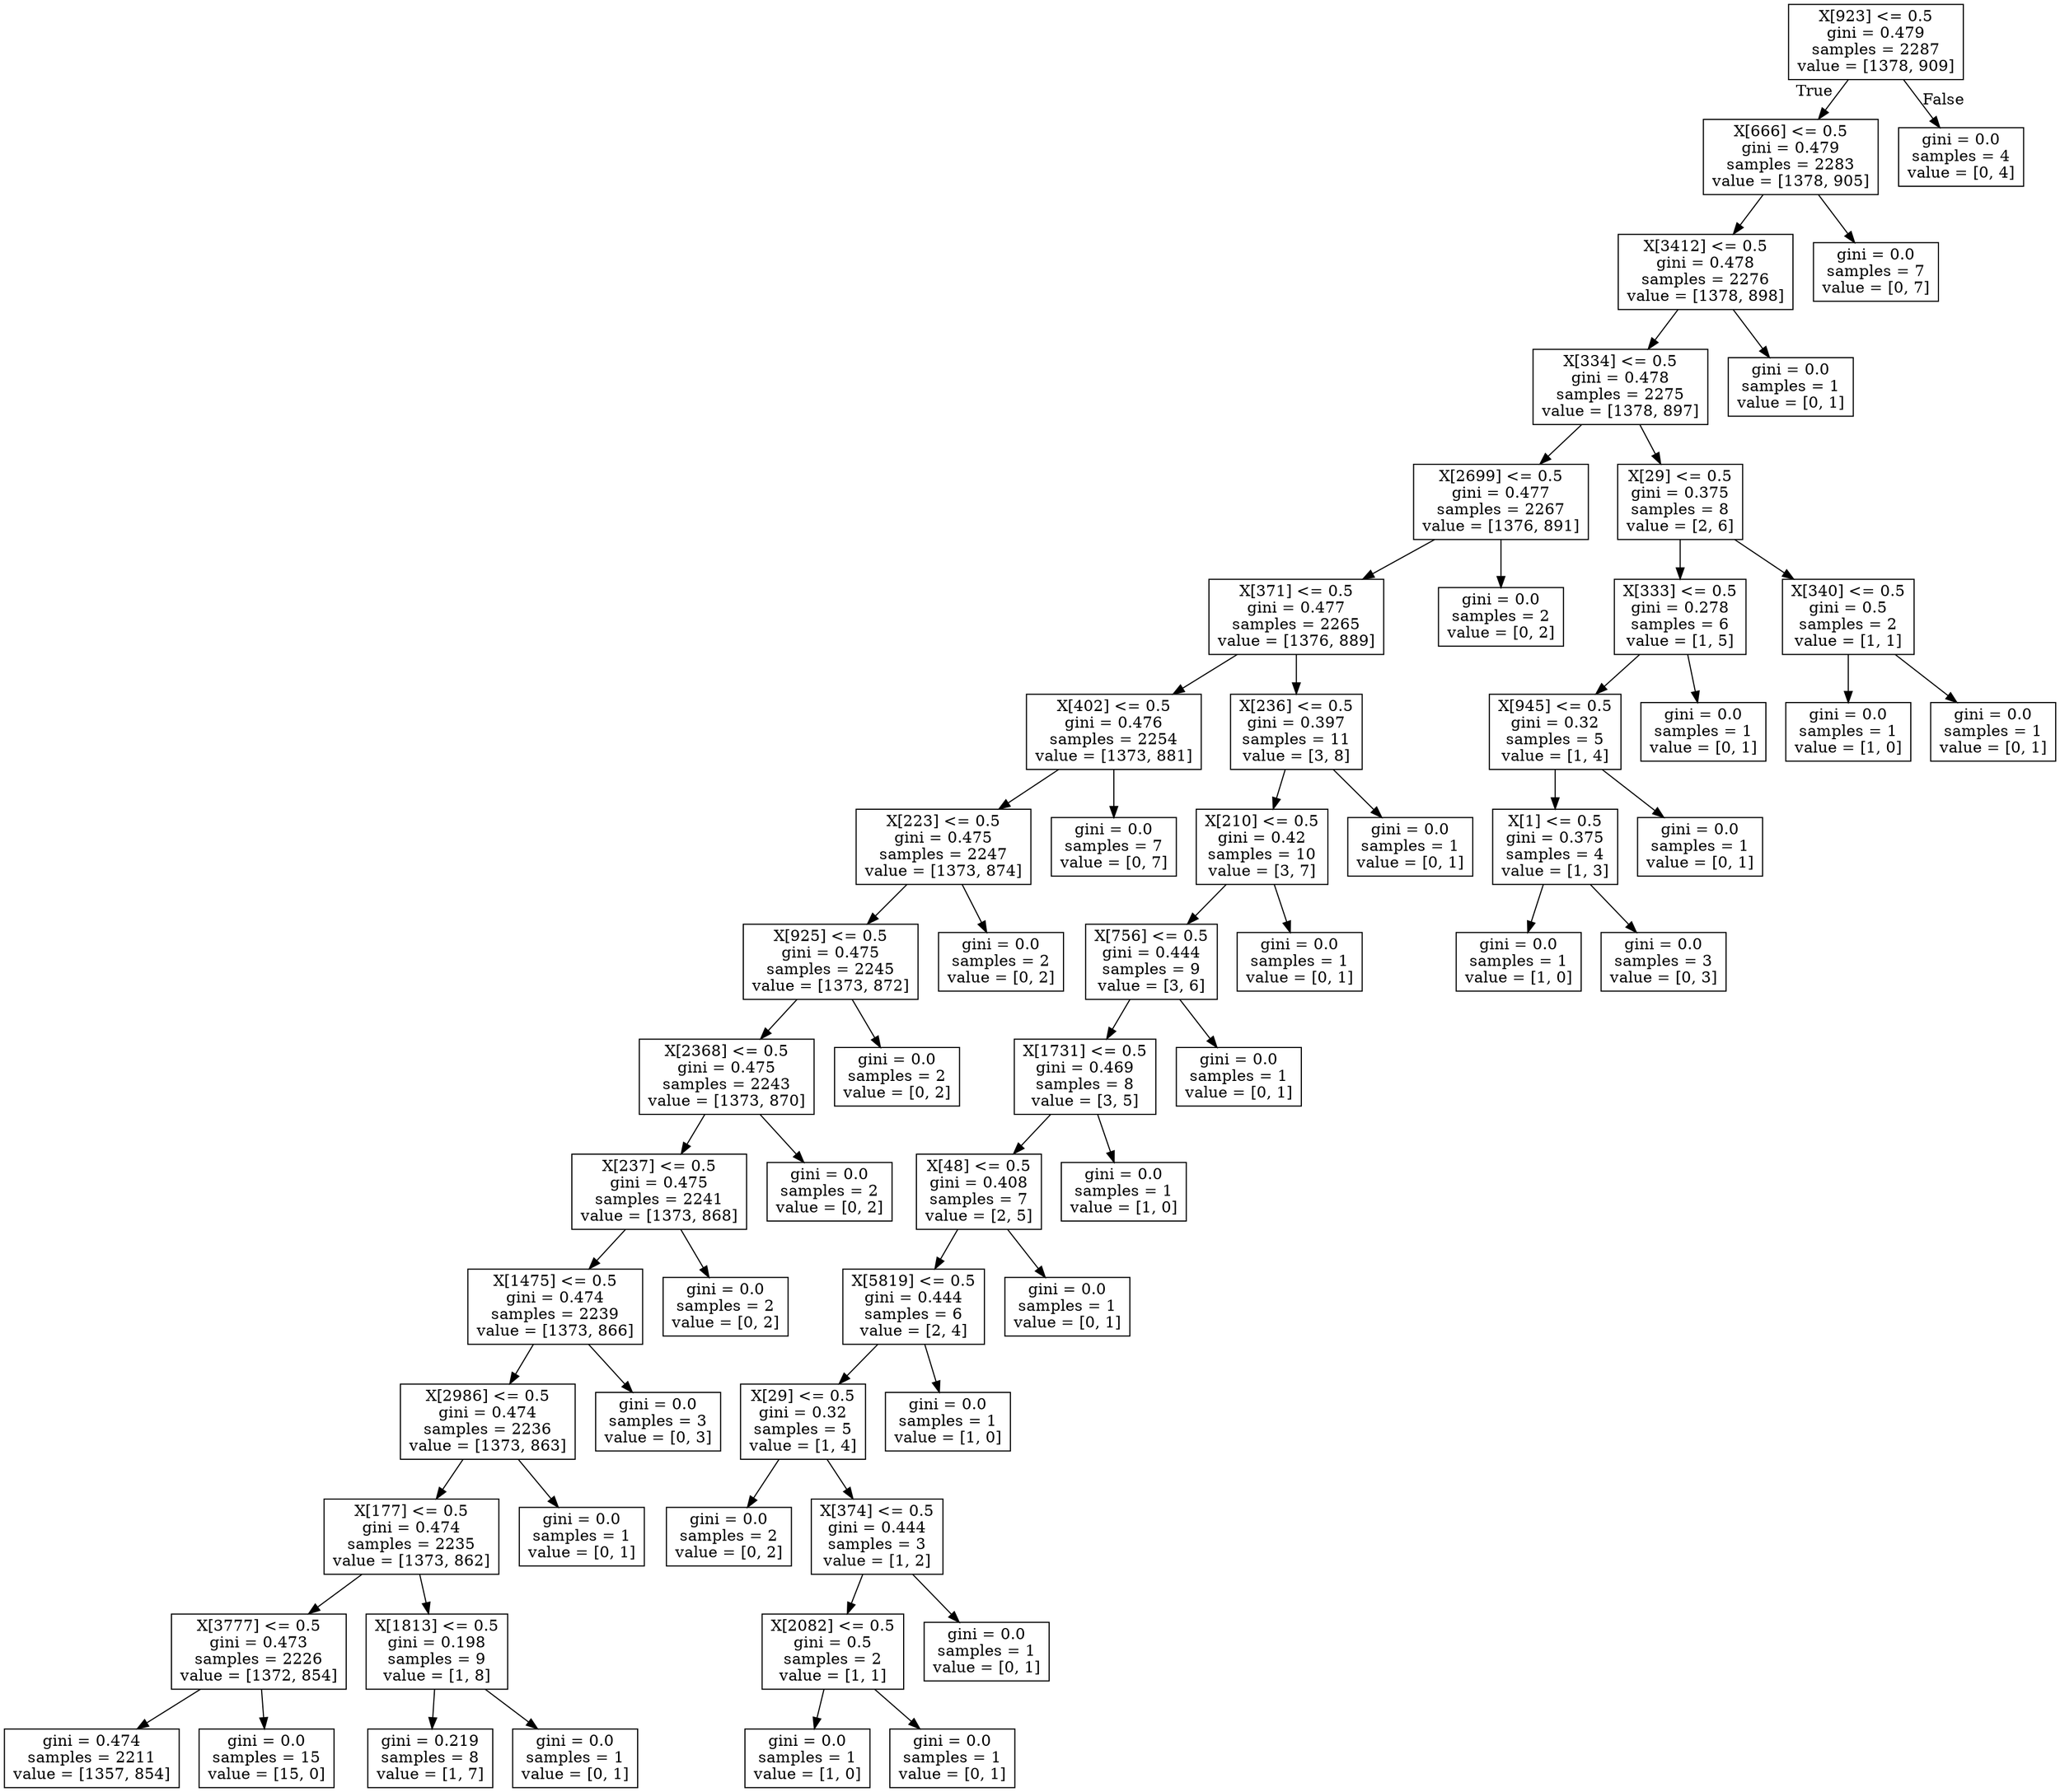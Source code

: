 digraph Tree {
node [shape=box] ;
0 [label="X[923] <= 0.5\ngini = 0.479\nsamples = 2287\nvalue = [1378, 909]"] ;
1 [label="X[666] <= 0.5\ngini = 0.479\nsamples = 2283\nvalue = [1378, 905]"] ;
0 -> 1 [labeldistance=2.5, labelangle=45, headlabel="True"] ;
2 [label="X[3412] <= 0.5\ngini = 0.478\nsamples = 2276\nvalue = [1378, 898]"] ;
1 -> 2 ;
3 [label="X[334] <= 0.5\ngini = 0.478\nsamples = 2275\nvalue = [1378, 897]"] ;
2 -> 3 ;
4 [label="X[2699] <= 0.5\ngini = 0.477\nsamples = 2267\nvalue = [1376, 891]"] ;
3 -> 4 ;
5 [label="X[371] <= 0.5\ngini = 0.477\nsamples = 2265\nvalue = [1376, 889]"] ;
4 -> 5 ;
6 [label="X[402] <= 0.5\ngini = 0.476\nsamples = 2254\nvalue = [1373, 881]"] ;
5 -> 6 ;
7 [label="X[223] <= 0.5\ngini = 0.475\nsamples = 2247\nvalue = [1373, 874]"] ;
6 -> 7 ;
8 [label="X[925] <= 0.5\ngini = 0.475\nsamples = 2245\nvalue = [1373, 872]"] ;
7 -> 8 ;
9 [label="X[2368] <= 0.5\ngini = 0.475\nsamples = 2243\nvalue = [1373, 870]"] ;
8 -> 9 ;
10 [label="X[237] <= 0.5\ngini = 0.475\nsamples = 2241\nvalue = [1373, 868]"] ;
9 -> 10 ;
11 [label="X[1475] <= 0.5\ngini = 0.474\nsamples = 2239\nvalue = [1373, 866]"] ;
10 -> 11 ;
12 [label="X[2986] <= 0.5\ngini = 0.474\nsamples = 2236\nvalue = [1373, 863]"] ;
11 -> 12 ;
13 [label="X[177] <= 0.5\ngini = 0.474\nsamples = 2235\nvalue = [1373, 862]"] ;
12 -> 13 ;
14 [label="X[3777] <= 0.5\ngini = 0.473\nsamples = 2226\nvalue = [1372, 854]"] ;
13 -> 14 ;
15 [label="gini = 0.474\nsamples = 2211\nvalue = [1357, 854]"] ;
14 -> 15 ;
16 [label="gini = 0.0\nsamples = 15\nvalue = [15, 0]"] ;
14 -> 16 ;
17 [label="X[1813] <= 0.5\ngini = 0.198\nsamples = 9\nvalue = [1, 8]"] ;
13 -> 17 ;
18 [label="gini = 0.219\nsamples = 8\nvalue = [1, 7]"] ;
17 -> 18 ;
19 [label="gini = 0.0\nsamples = 1\nvalue = [0, 1]"] ;
17 -> 19 ;
20 [label="gini = 0.0\nsamples = 1\nvalue = [0, 1]"] ;
12 -> 20 ;
21 [label="gini = 0.0\nsamples = 3\nvalue = [0, 3]"] ;
11 -> 21 ;
22 [label="gini = 0.0\nsamples = 2\nvalue = [0, 2]"] ;
10 -> 22 ;
23 [label="gini = 0.0\nsamples = 2\nvalue = [0, 2]"] ;
9 -> 23 ;
24 [label="gini = 0.0\nsamples = 2\nvalue = [0, 2]"] ;
8 -> 24 ;
25 [label="gini = 0.0\nsamples = 2\nvalue = [0, 2]"] ;
7 -> 25 ;
26 [label="gini = 0.0\nsamples = 7\nvalue = [0, 7]"] ;
6 -> 26 ;
27 [label="X[236] <= 0.5\ngini = 0.397\nsamples = 11\nvalue = [3, 8]"] ;
5 -> 27 ;
28 [label="X[210] <= 0.5\ngini = 0.42\nsamples = 10\nvalue = [3, 7]"] ;
27 -> 28 ;
29 [label="X[756] <= 0.5\ngini = 0.444\nsamples = 9\nvalue = [3, 6]"] ;
28 -> 29 ;
30 [label="X[1731] <= 0.5\ngini = 0.469\nsamples = 8\nvalue = [3, 5]"] ;
29 -> 30 ;
31 [label="X[48] <= 0.5\ngini = 0.408\nsamples = 7\nvalue = [2, 5]"] ;
30 -> 31 ;
32 [label="X[5819] <= 0.5\ngini = 0.444\nsamples = 6\nvalue = [2, 4]"] ;
31 -> 32 ;
33 [label="X[29] <= 0.5\ngini = 0.32\nsamples = 5\nvalue = [1, 4]"] ;
32 -> 33 ;
34 [label="gini = 0.0\nsamples = 2\nvalue = [0, 2]"] ;
33 -> 34 ;
35 [label="X[374] <= 0.5\ngini = 0.444\nsamples = 3\nvalue = [1, 2]"] ;
33 -> 35 ;
36 [label="X[2082] <= 0.5\ngini = 0.5\nsamples = 2\nvalue = [1, 1]"] ;
35 -> 36 ;
37 [label="gini = 0.0\nsamples = 1\nvalue = [1, 0]"] ;
36 -> 37 ;
38 [label="gini = 0.0\nsamples = 1\nvalue = [0, 1]"] ;
36 -> 38 ;
39 [label="gini = 0.0\nsamples = 1\nvalue = [0, 1]"] ;
35 -> 39 ;
40 [label="gini = 0.0\nsamples = 1\nvalue = [1, 0]"] ;
32 -> 40 ;
41 [label="gini = 0.0\nsamples = 1\nvalue = [0, 1]"] ;
31 -> 41 ;
42 [label="gini = 0.0\nsamples = 1\nvalue = [1, 0]"] ;
30 -> 42 ;
43 [label="gini = 0.0\nsamples = 1\nvalue = [0, 1]"] ;
29 -> 43 ;
44 [label="gini = 0.0\nsamples = 1\nvalue = [0, 1]"] ;
28 -> 44 ;
45 [label="gini = 0.0\nsamples = 1\nvalue = [0, 1]"] ;
27 -> 45 ;
46 [label="gini = 0.0\nsamples = 2\nvalue = [0, 2]"] ;
4 -> 46 ;
47 [label="X[29] <= 0.5\ngini = 0.375\nsamples = 8\nvalue = [2, 6]"] ;
3 -> 47 ;
48 [label="X[333] <= 0.5\ngini = 0.278\nsamples = 6\nvalue = [1, 5]"] ;
47 -> 48 ;
49 [label="X[945] <= 0.5\ngini = 0.32\nsamples = 5\nvalue = [1, 4]"] ;
48 -> 49 ;
50 [label="X[1] <= 0.5\ngini = 0.375\nsamples = 4\nvalue = [1, 3]"] ;
49 -> 50 ;
51 [label="gini = 0.0\nsamples = 1\nvalue = [1, 0]"] ;
50 -> 51 ;
52 [label="gini = 0.0\nsamples = 3\nvalue = [0, 3]"] ;
50 -> 52 ;
53 [label="gini = 0.0\nsamples = 1\nvalue = [0, 1]"] ;
49 -> 53 ;
54 [label="gini = 0.0\nsamples = 1\nvalue = [0, 1]"] ;
48 -> 54 ;
55 [label="X[340] <= 0.5\ngini = 0.5\nsamples = 2\nvalue = [1, 1]"] ;
47 -> 55 ;
56 [label="gini = 0.0\nsamples = 1\nvalue = [1, 0]"] ;
55 -> 56 ;
57 [label="gini = 0.0\nsamples = 1\nvalue = [0, 1]"] ;
55 -> 57 ;
58 [label="gini = 0.0\nsamples = 1\nvalue = [0, 1]"] ;
2 -> 58 ;
59 [label="gini = 0.0\nsamples = 7\nvalue = [0, 7]"] ;
1 -> 59 ;
60 [label="gini = 0.0\nsamples = 4\nvalue = [0, 4]"] ;
0 -> 60 [labeldistance=2.5, labelangle=-45, headlabel="False"] ;
}